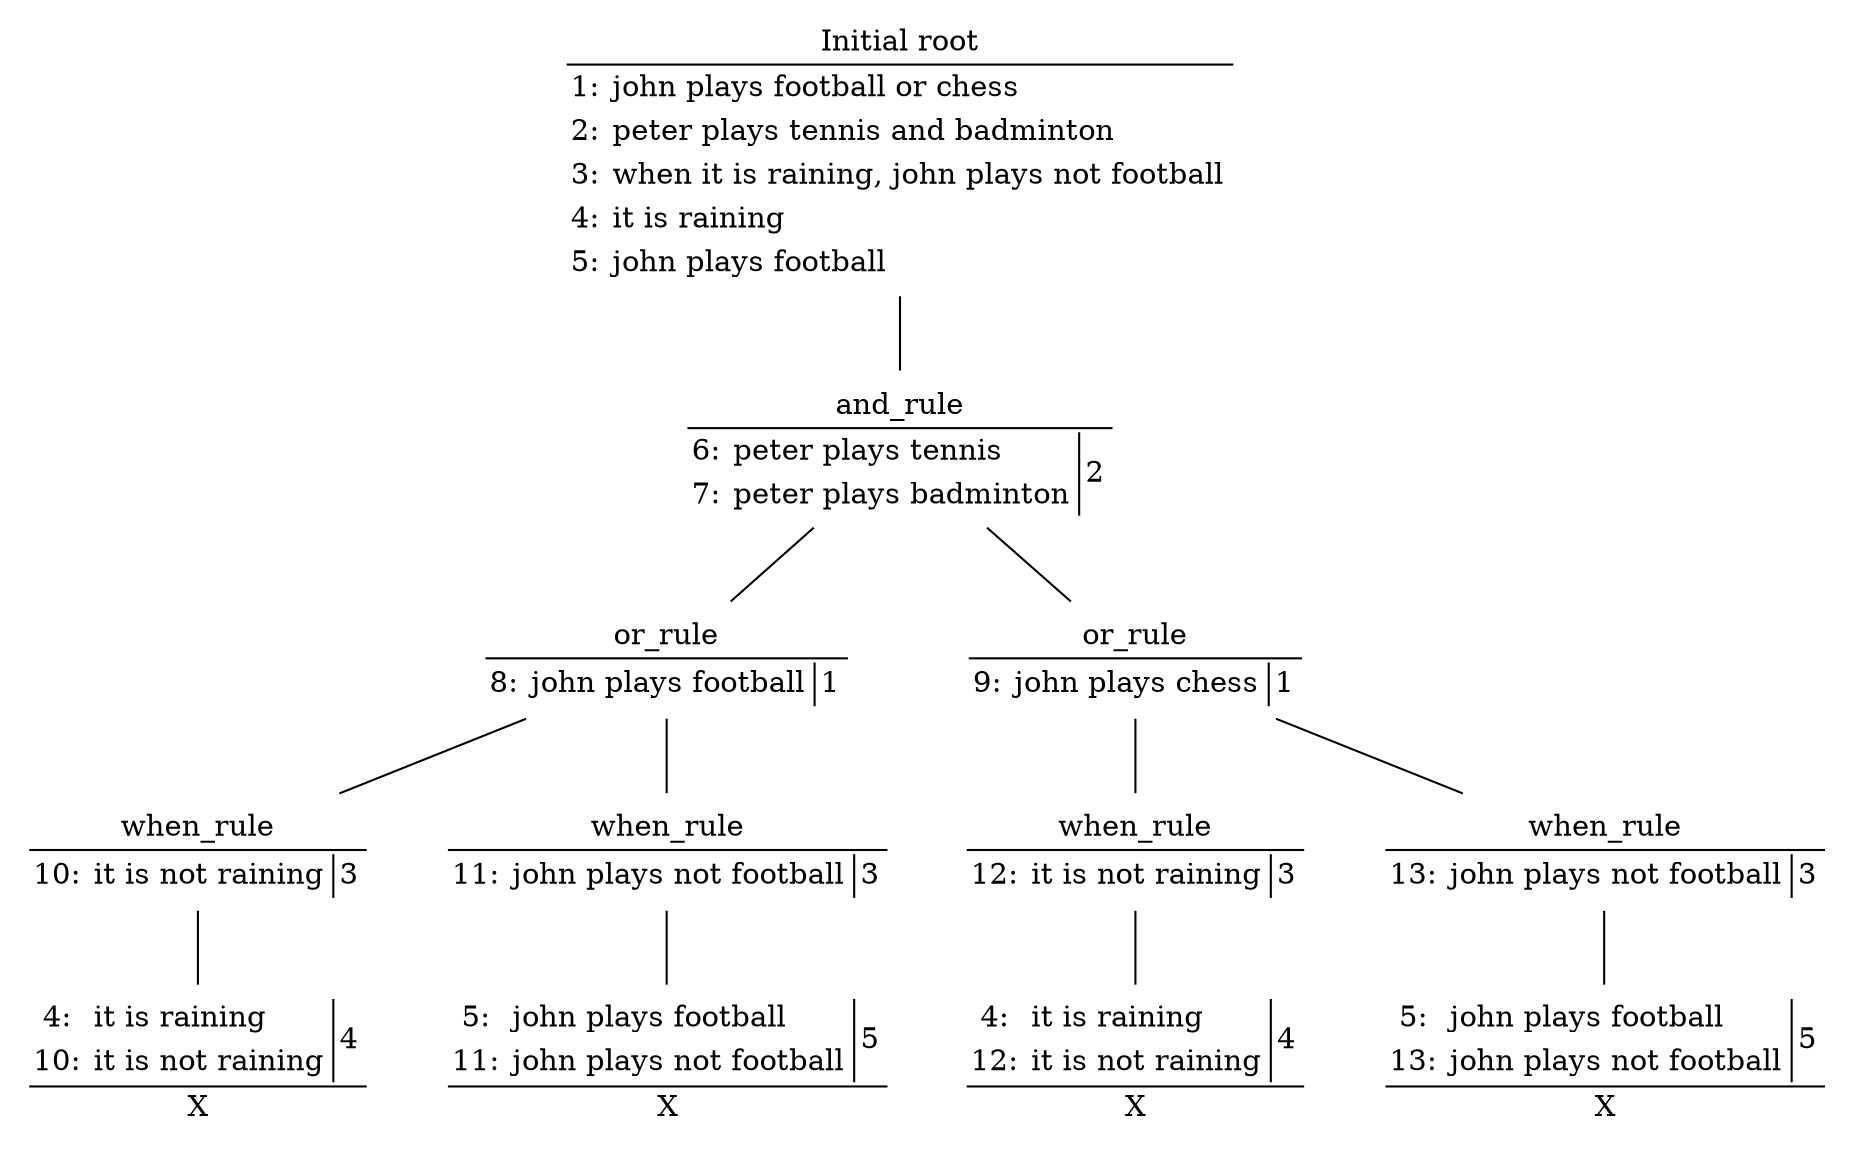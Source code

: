 graph applied_rules {
0 [label=<
        <table border="0" CELLBORDER="1">
        <tr><td COLSPAN="3" ALIGN="CENTER" SIDES="B">Initial root</td></tr>
        <tr><td BORDER="0" CELLSPACING="10">1:</td><td BORDER="0" ALIGN="LEFT">john plays football or chess</td></tr><tr><td BORDER="0" CELLSPACING="10">2:</td><td BORDER="0" ALIGN="LEFT">peter plays tennis and badminton</td></tr><tr><td BORDER="0" CELLSPACING="10">3:</td><td BORDER="0" ALIGN="LEFT">when it is raining, john plays not football</td></tr><tr><td BORDER="0" CELLSPACING="10">4:</td><td BORDER="0" ALIGN="LEFT">it is raining</td></tr><tr><td BORDER="0" CELLSPACING="10">5:</td><td BORDER="0" ALIGN="LEFT">john plays football</td></tr>
        
        </table>
        >, shape=none];
1 [label=<
        <table border="0" CELLBORDER="1">
        <tr><td COLSPAN="3" ALIGN="CENTER" SIDES="B">and_rule</td></tr>
        <tr><td BORDER="0" CELLSPACING="10">6:</td><td BORDER="0" ALIGN="LEFT">peter plays tennis</td><td ROWSPAN="2" SIDES="L">2</td></tr><tr><td BORDER="0" CELLSPACING="10">7:</td><td BORDER="0" ALIGN="LEFT">peter plays badminton</td></tr>
        
        </table>
        >, shape=none];
0 -- 1;
2 [label=<
        <table border="0" CELLBORDER="1">
        <tr><td COLSPAN="3" ALIGN="CENTER" SIDES="B">or_rule</td></tr>
        <tr><td BORDER="0" CELLSPACING="10">8:</td><td BORDER="0" ALIGN="LEFT">john plays football</td><td ROWSPAN="1" SIDES="L">1</td></tr>
        
        </table>
        >, shape=none];
1 -- 2;
3 [label=<
        <table border="0" CELLBORDER="1">
        <tr><td COLSPAN="3" ALIGN="CENTER" SIDES="B">or_rule</td></tr>
        <tr><td BORDER="0" CELLSPACING="10">9:</td><td BORDER="0" ALIGN="LEFT">john plays chess</td><td ROWSPAN="1" SIDES="L">1</td></tr>
        
        </table>
        >, shape=none];
1 -- 3;
4 [label=<
        <table border="0" CELLBORDER="1">
        <tr><td COLSPAN="3" ALIGN="CENTER" SIDES="B">when_rule</td></tr>
        <tr><td BORDER="0" CELLSPACING="10">10:</td><td BORDER="0" ALIGN="LEFT">it is not raining</td><td ROWSPAN="1" SIDES="L">3</td></tr>
        
        </table>
        >, shape=none];
2 -- 4;
5 [label=<
        <table border="0" CELLBORDER="1">
        <tr><td COLSPAN="3" ALIGN="CENTER" SIDES="B">when_rule</td></tr>
        <tr><td BORDER="0" CELLSPACING="10">11:</td><td BORDER="0" ALIGN="LEFT">john plays not football</td><td ROWSPAN="1" SIDES="L">3</td></tr>
        
        </table>
        >, shape=none];
2 -- 5;
6 [label=<
        <table border="0" CELLBORDER="1">
        
        <tr><td BORDER="0" CELLSPACING="10">4:</td><td BORDER="0" ALIGN="LEFT">it is raining</td><td ROWSPAN="2" SIDES="L">4</td></tr><tr><td BORDER="0" CELLSPACING="10">10:</td><td BORDER="0" ALIGN="LEFT">it is not raining</td></tr>
        <tr><td COLSPAN="3" ALIGN="CENTER" SIDES="T">X</td></tr>
        </table>
        >, shape=none];
4 -- 6;
7 [label=<
        <table border="0" CELLBORDER="1">
        
        <tr><td BORDER="0" CELLSPACING="10">5:</td><td BORDER="0" ALIGN="LEFT">john plays football</td><td ROWSPAN="2" SIDES="L">5</td></tr><tr><td BORDER="0" CELLSPACING="10">11:</td><td BORDER="0" ALIGN="LEFT">john plays not football</td></tr>
        <tr><td COLSPAN="3" ALIGN="CENTER" SIDES="T">X</td></tr>
        </table>
        >, shape=none];
5 -- 7;
8 [label=<
        <table border="0" CELLBORDER="1">
        <tr><td COLSPAN="3" ALIGN="CENTER" SIDES="B">when_rule</td></tr>
        <tr><td BORDER="0" CELLSPACING="10">12:</td><td BORDER="0" ALIGN="LEFT">it is not raining</td><td ROWSPAN="1" SIDES="L">3</td></tr>
        
        </table>
        >, shape=none];
3 -- 8;
9 [label=<
        <table border="0" CELLBORDER="1">
        <tr><td COLSPAN="3" ALIGN="CENTER" SIDES="B">when_rule</td></tr>
        <tr><td BORDER="0" CELLSPACING="10">13:</td><td BORDER="0" ALIGN="LEFT">john plays not football</td><td ROWSPAN="1" SIDES="L">3</td></tr>
        
        </table>
        >, shape=none];
3 -- 9;
10 [label=<
        <table border="0" CELLBORDER="1">
        
        <tr><td BORDER="0" CELLSPACING="10">4:</td><td BORDER="0" ALIGN="LEFT">it is raining</td><td ROWSPAN="2" SIDES="L">4</td></tr><tr><td BORDER="0" CELLSPACING="10">12:</td><td BORDER="0" ALIGN="LEFT">it is not raining</td></tr>
        <tr><td COLSPAN="3" ALIGN="CENTER" SIDES="T">X</td></tr>
        </table>
        >, shape=none];
8 -- 10;
11 [label=<
        <table border="0" CELLBORDER="1">
        
        <tr><td BORDER="0" CELLSPACING="10">5:</td><td BORDER="0" ALIGN="LEFT">john plays football</td><td ROWSPAN="2" SIDES="L">5</td></tr><tr><td BORDER="0" CELLSPACING="10">13:</td><td BORDER="0" ALIGN="LEFT">john plays not football</td></tr>
        <tr><td COLSPAN="3" ALIGN="CENTER" SIDES="T">X</td></tr>
        </table>
        >, shape=none];
9 -- 11;
}
